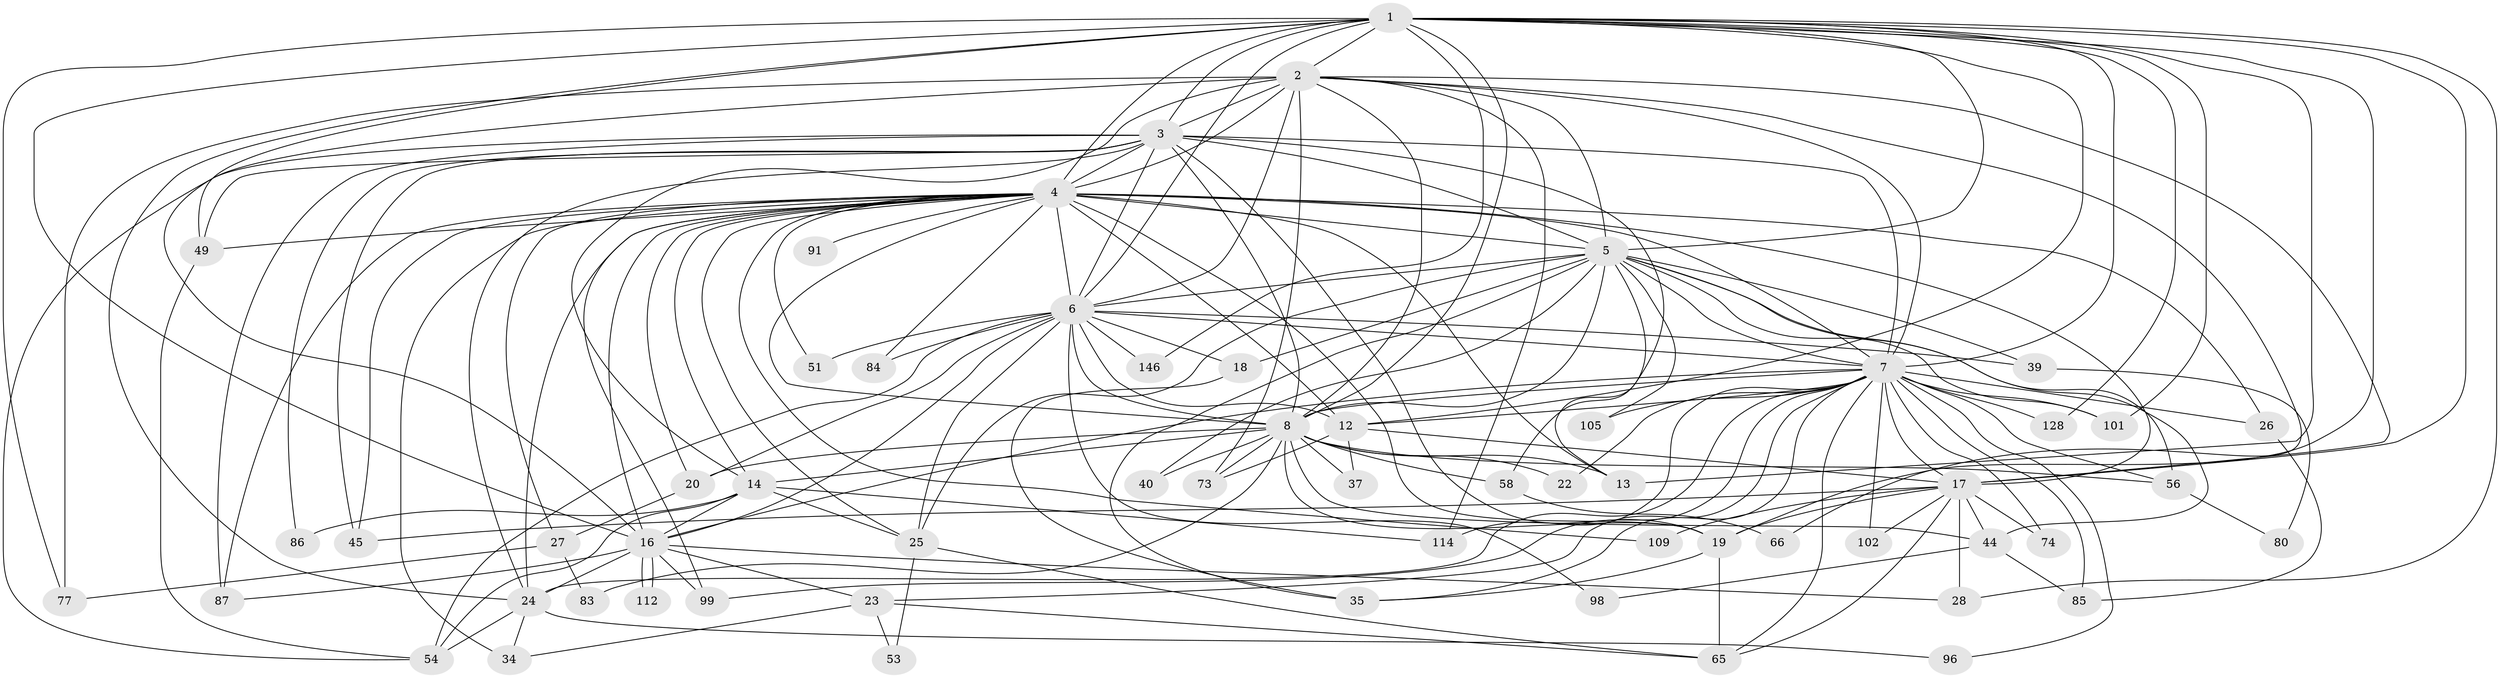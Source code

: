 // original degree distribution, {27: 0.006756756756756757, 19: 0.006756756756756757, 22: 0.013513513513513514, 20: 0.013513513513513514, 21: 0.006756756756756757, 24: 0.006756756756756757, 26: 0.006756756756756757, 32: 0.006756756756756757, 3: 0.21621621621621623, 8: 0.02027027027027027, 4: 0.08783783783783784, 7: 0.006756756756756757, 5: 0.060810810810810814, 14: 0.006756756756756757, 11: 0.006756756756756757, 2: 0.5202702702702703, 6: 0.006756756756756757}
// Generated by graph-tools (version 1.1) at 2025/17/03/04/25 18:17:28]
// undirected, 59 vertices, 171 edges
graph export_dot {
graph [start="1"]
  node [color=gray90,style=filled];
  1 [super="+59"];
  2 [super="+43+130+33+47+117+32+52"];
  3 [super="+68+118+134+110+61"];
  4 [super="+10"];
  5;
  6 [super="+89"];
  7 [super="+9"];
  8 [super="+11"];
  12 [super="+119+72"];
  13 [super="+108+93"];
  14 [super="+104"];
  16 [super="+81+142+147+46+69"];
  17 [super="+103+120+135+64+79+55"];
  18;
  19 [super="+41+21+116"];
  20;
  22;
  23;
  24 [super="+95+90"];
  25 [super="+57"];
  26;
  27;
  28;
  34 [super="+42"];
  35 [super="+133+36"];
  37;
  39;
  40;
  44 [super="+122"];
  45 [super="+141+50"];
  49 [super="+143+70"];
  51;
  53;
  54 [super="+60+67"];
  56 [super="+71"];
  58;
  65 [super="+97"];
  66;
  73 [super="+145"];
  74;
  77;
  80;
  83;
  84;
  85 [super="+107"];
  86;
  87 [super="+92"];
  91;
  96;
  98;
  99;
  101 [super="+129"];
  102;
  105;
  109;
  112;
  114;
  128;
  146;
  1 -- 2;
  1 -- 3 [weight=4];
  1 -- 4 [weight=4];
  1 -- 5;
  1 -- 6;
  1 -- 7 [weight=2];
  1 -- 8;
  1 -- 12;
  1 -- 13;
  1 -- 17 [weight=3];
  1 -- 19;
  1 -- 24;
  1 -- 49;
  1 -- 77;
  1 -- 101;
  1 -- 128;
  1 -- 146;
  1 -- 16;
  1 -- 28;
  2 -- 3 [weight=2];
  2 -- 4 [weight=4];
  2 -- 5;
  2 -- 6;
  2 -- 7 [weight=3];
  2 -- 8 [weight=2];
  2 -- 73;
  2 -- 16;
  2 -- 66;
  2 -- 114;
  2 -- 77;
  2 -- 14;
  2 -- 17;
  3 -- 4 [weight=3];
  3 -- 5;
  3 -- 6;
  3 -- 7 [weight=3];
  3 -- 8;
  3 -- 24;
  3 -- 54;
  3 -- 58;
  3 -- 87;
  3 -- 45 [weight=2];
  3 -- 49;
  3 -- 86;
  3 -- 19 [weight=2];
  4 -- 5 [weight=4];
  4 -- 6 [weight=3];
  4 -- 7 [weight=8];
  4 -- 8 [weight=4];
  4 -- 13;
  4 -- 14;
  4 -- 26 [weight=2];
  4 -- 27;
  4 -- 45 [weight=3];
  4 -- 84;
  4 -- 109;
  4 -- 25;
  4 -- 12;
  4 -- 16 [weight=3];
  4 -- 17 [weight=3];
  4 -- 19;
  4 -- 20;
  4 -- 87 [weight=2];
  4 -- 24;
  4 -- 91 [weight=2];
  4 -- 34 [weight=2];
  4 -- 99;
  4 -- 49 [weight=2];
  4 -- 51;
  5 -- 6;
  5 -- 7 [weight=2];
  5 -- 8;
  5 -- 18;
  5 -- 25;
  5 -- 39;
  5 -- 40;
  5 -- 44;
  5 -- 56;
  5 -- 105;
  5 -- 101;
  5 -- 35;
  5 -- 13;
  6 -- 7 [weight=2];
  6 -- 8 [weight=2];
  6 -- 12;
  6 -- 18;
  6 -- 20;
  6 -- 25;
  6 -- 39;
  6 -- 51;
  6 -- 54;
  6 -- 84;
  6 -- 98;
  6 -- 146;
  6 -- 16;
  7 -- 8 [weight=2];
  7 -- 16;
  7 -- 22;
  7 -- 74;
  7 -- 99;
  7 -- 105;
  7 -- 114;
  7 -- 128;
  7 -- 17 [weight=4];
  7 -- 56;
  7 -- 12;
  7 -- 65;
  7 -- 85;
  7 -- 23;
  7 -- 24;
  7 -- 26;
  7 -- 96;
  7 -- 101;
  7 -- 102;
  7 -- 35;
  8 -- 14;
  8 -- 19;
  8 -- 20;
  8 -- 22;
  8 -- 37;
  8 -- 40;
  8 -- 44;
  8 -- 56;
  8 -- 83;
  8 -- 58;
  8 -- 73;
  8 -- 13;
  12 -- 17;
  12 -- 37 [weight=2];
  12 -- 73;
  14 -- 86;
  14 -- 16;
  14 -- 54;
  14 -- 25;
  14 -- 114;
  16 -- 23;
  16 -- 28;
  16 -- 99;
  16 -- 112;
  16 -- 112;
  16 -- 87;
  16 -- 24;
  17 -- 28;
  17 -- 65;
  17 -- 74;
  17 -- 109;
  17 -- 44;
  17 -- 19 [weight=2];
  17 -- 45;
  17 -- 102;
  18 -- 35;
  19 -- 35;
  19 -- 65;
  20 -- 27;
  23 -- 34;
  23 -- 53;
  23 -- 65;
  24 -- 96;
  24 -- 34;
  24 -- 54;
  25 -- 53;
  25 -- 65;
  26 -- 85;
  27 -- 77;
  27 -- 83;
  39 -- 80;
  44 -- 98;
  44 -- 85;
  49 -- 54;
  56 -- 80;
  58 -- 66;
}
